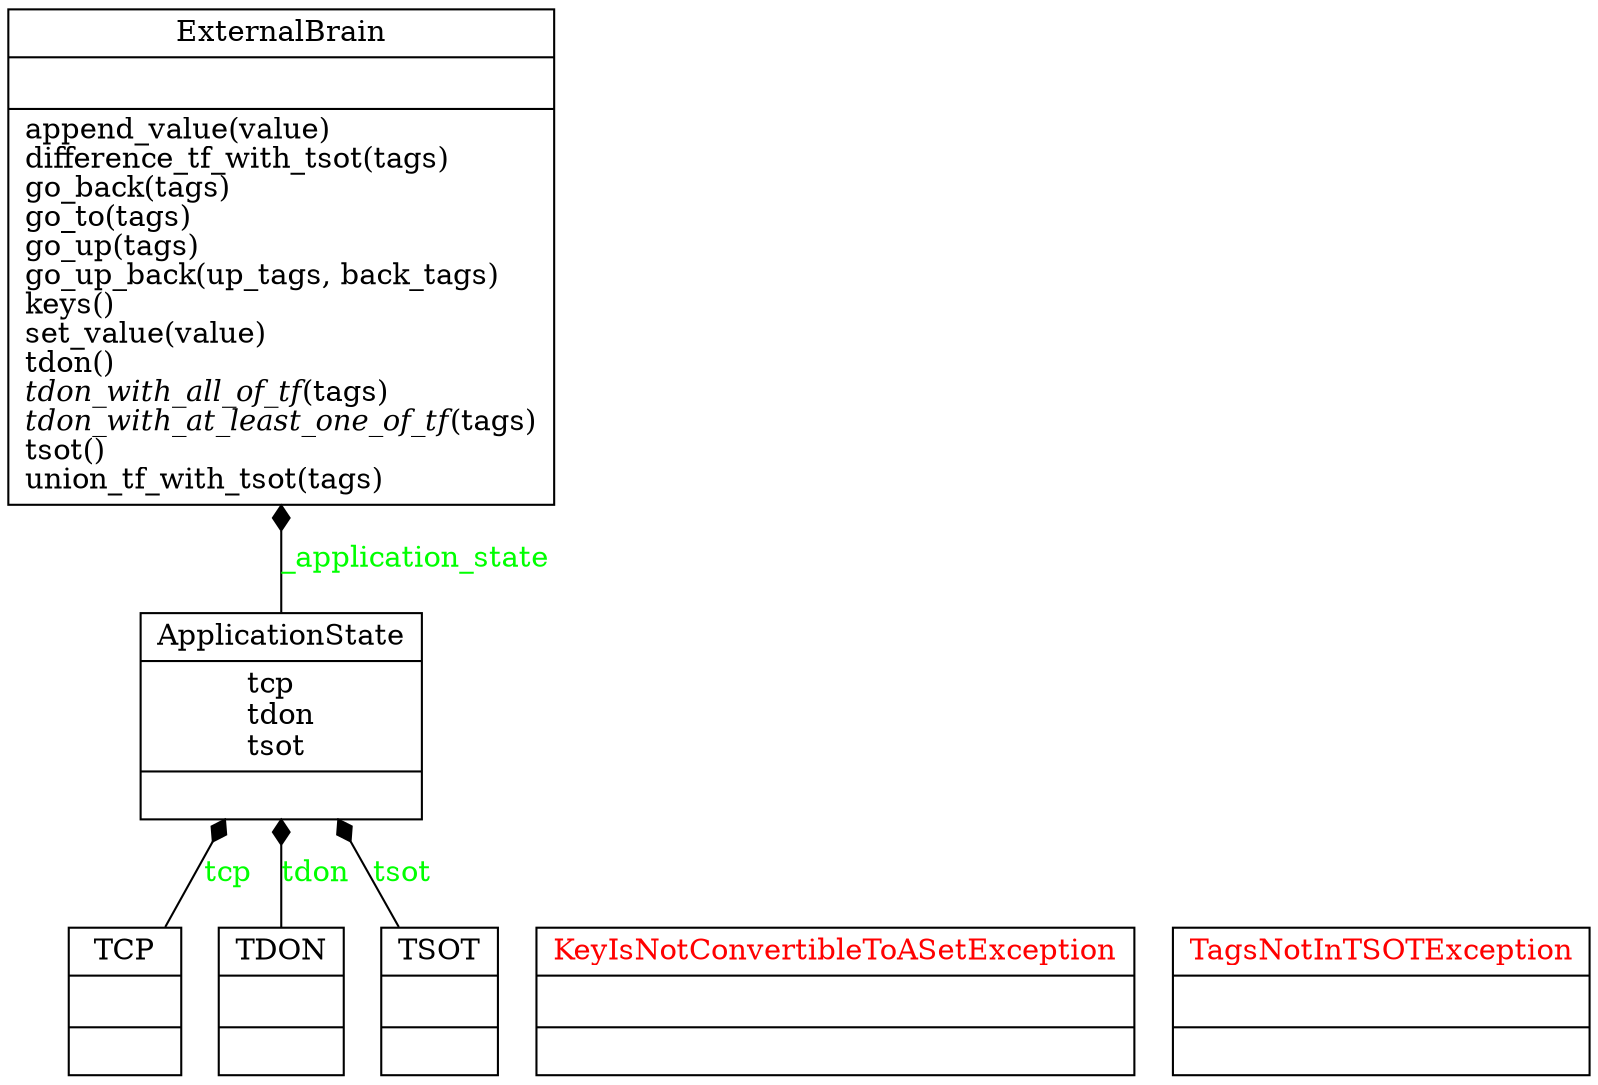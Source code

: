 digraph "classes" {
rankdir=BT
charset="utf-8"
"external_brain.application_state.ApplicationState" [color="black", fontcolor="black", label=<{ApplicationState|tcp<br ALIGN="LEFT"/>tdon<br ALIGN="LEFT"/>tsot<br ALIGN="LEFT"/>|}>, shape="record", style="solid"];
"external_brain.ExternalBrain" [color="black", fontcolor="black", label=<{ExternalBrain|<br ALIGN="LEFT"/>|append_value(value)<br ALIGN="LEFT"/>difference_tf_with_tsot(tags)<br ALIGN="LEFT"/>go_back(tags)<br ALIGN="LEFT"/>go_to(tags)<br ALIGN="LEFT"/>go_up(tags)<br ALIGN="LEFT"/>go_up_back(up_tags, back_tags)<br ALIGN="LEFT"/>keys()<br ALIGN="LEFT"/>set_value(value)<br ALIGN="LEFT"/>tdon()<br ALIGN="LEFT"/><I>tdon_with_all_of_tf</I>(tags)<br ALIGN="LEFT"/><I>tdon_with_at_least_one_of_tf</I>(tags)<br ALIGN="LEFT"/>tsot()<br ALIGN="LEFT"/>union_tf_with_tsot(tags)<br ALIGN="LEFT"/>}>, shape="record", style="solid"];
"external_brain.key_is_not_convertible_to_a_set_exception.KeyIsNotConvertibleToASetException" [color="black", fontcolor="red", label=<{KeyIsNotConvertibleToASetException|<br ALIGN="LEFT"/>|}>, shape="record", style="solid"];
"external_brain.tcp.TCP" [color="black", fontcolor="black", label=<{TCP|<br ALIGN="LEFT"/>|}>, shape="record", style="solid"];
"external_brain.tdon.TDON" [color="black", fontcolor="black", label=<{TDON|<br ALIGN="LEFT"/>|}>, shape="record", style="solid"];
"external_brain.tsot.TSOT" [color="black", fontcolor="black", label=<{TSOT|<br ALIGN="LEFT"/>|}>, shape="record", style="solid"];
"external_brain.tags_not_in_tsot_exception.TagsNotInTSOTException" [color="black", fontcolor="red", label=<{TagsNotInTSOTException|<br ALIGN="LEFT"/>|}>, shape="record", style="solid"];
"external_brain.application_state.ApplicationState" -> "external_brain.ExternalBrain" [arrowhead="diamond", arrowtail="none", fontcolor="green", label="_application_state", style="solid"];
"external_brain.tcp.TCP" -> "external_brain.application_state.ApplicationState" [arrowhead="diamond", arrowtail="none", fontcolor="green", label="tcp", style="solid"];
"external_brain.tdon.TDON" -> "external_brain.application_state.ApplicationState" [arrowhead="diamond", arrowtail="none", fontcolor="green", label="tdon", style="solid"];
"external_brain.tsot.TSOT" -> "external_brain.application_state.ApplicationState" [arrowhead="diamond", arrowtail="none", fontcolor="green", label="tsot", style="solid"];
}
